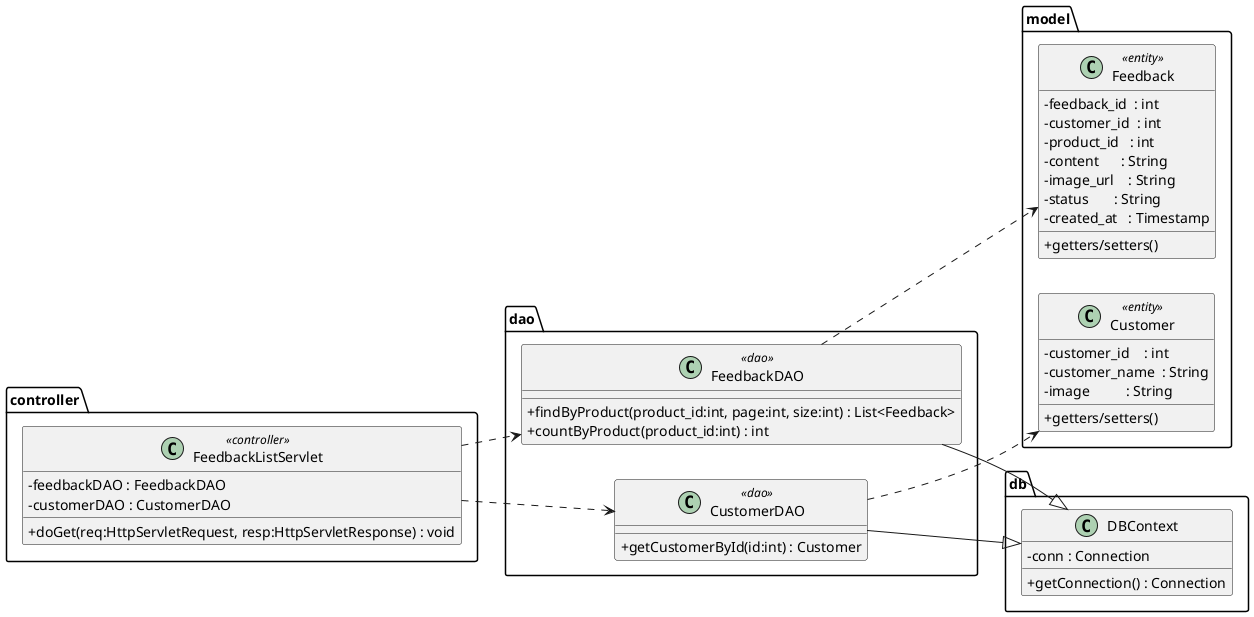 @startuml
left to right direction
skinparam classAttributeIconSize 0
hide empty methods

package "model" {
  class Feedback <<entity>> {
    - feedback_id  : int
    - customer_id  : int
    - product_id   : int
    - content      : String
    - image_url    : String
    - status       : String
    - created_at   : Timestamp
    + getters/setters()
  }

  class Customer <<entity>> {
    - customer_id    : int
    - customer_name  : String
    - image          : String
    + getters/setters()
  }
}

package "db" {
  class DBContext {
    - conn : Connection
    + getConnection() : Connection
  }
}

package "dao" {
  class FeedbackDAO <<dao>> {
    + findByProduct(product_id:int, page:int, size:int) : List<Feedback>
    + countByProduct(product_id:int) : int
  }
  class CustomerDAO <<dao>> {
    + getCustomerById(id:int) : Customer
  }
}

package "controller" {
  class FeedbackListServlet <<controller>> {
    - feedbackDAO : FeedbackDAO
    - customerDAO : CustomerDAO
    + doGet(req:HttpServletRequest, resp:HttpServletResponse) : void
  }
}

FeedbackDAO --|> DBContext
CustomerDAO --|> DBContext
FeedbackListServlet ..> FeedbackDAO
FeedbackListServlet ..> CustomerDAO
FeedbackDAO ..> Feedback
CustomerDAO ..> Customer
@enduml

